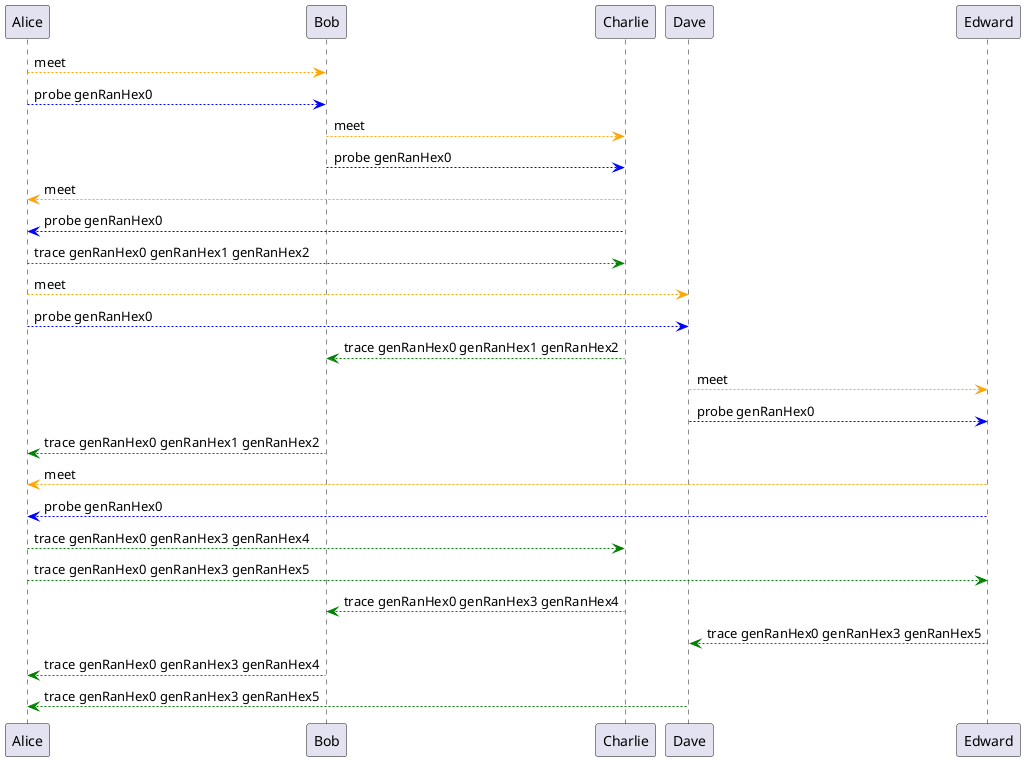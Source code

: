 @startuml messages
Alice -[#orange]-> Bob: meet
Alice -[#blue]-> Bob: probe genRanHex0
Bob -[#orange]-> Charlie: meet
Bob -[#blue]-> Charlie: probe genRanHex0
Charlie -[#orange]-> Alice: meet
Charlie -[#blue]-> Alice: probe genRanHex0
Alice -[#green]-> Charlie: trace genRanHex0 genRanHex1 genRanHex2
Alice -[#orange]-> Dave: meet
Alice -[#blue]-> Dave: probe genRanHex0
Charlie -[#green]-> Bob: trace genRanHex0 genRanHex1 genRanHex2
Dave -[#orange]-> Edward: meet
Dave -[#blue]-> Edward: probe genRanHex0
Bob -[#green]-> Alice: trace genRanHex0 genRanHex1 genRanHex2
Edward -[#orange]-> Alice: meet
Edward -[#blue]-> Alice: probe genRanHex0
Alice -[#green]-> Charlie: trace genRanHex0 genRanHex3 genRanHex4
Alice -[#green]-> Edward: trace genRanHex0 genRanHex3 genRanHex5
Charlie -[#green]-> Bob: trace genRanHex0 genRanHex3 genRanHex4
Edward -[#green]-> Dave: trace genRanHex0 genRanHex3 genRanHex5
Bob -[#green]-> Alice: trace genRanHex0 genRanHex3 genRanHex4
Dave -[#green]-> Alice: trace genRanHex0 genRanHex3 genRanHex5
@enduml